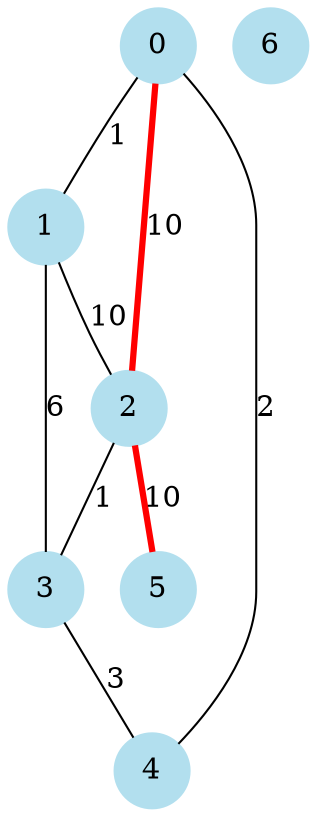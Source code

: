 graph G {
	node [color=lightblue2 shape=circle style=filled]
	0 [label=0]
	1 [label=1]
	2 [label=2]
	3 [label=3]
	4 [label=4]
	5 [label=5]
	6 [label=6]
	0 -- 1 [label=1]
	0 -- 2 [label=10, color=red, penwidth=3]
	0 -- 4 [label=2]
	1 -- 2 [label=10]
	1 -- 3 [label=6]
	2 -- 3 [label=1]
	2 -- 5 [label=10, color=red, penwidth=3]
	3 -- 4 [label=3]
}
